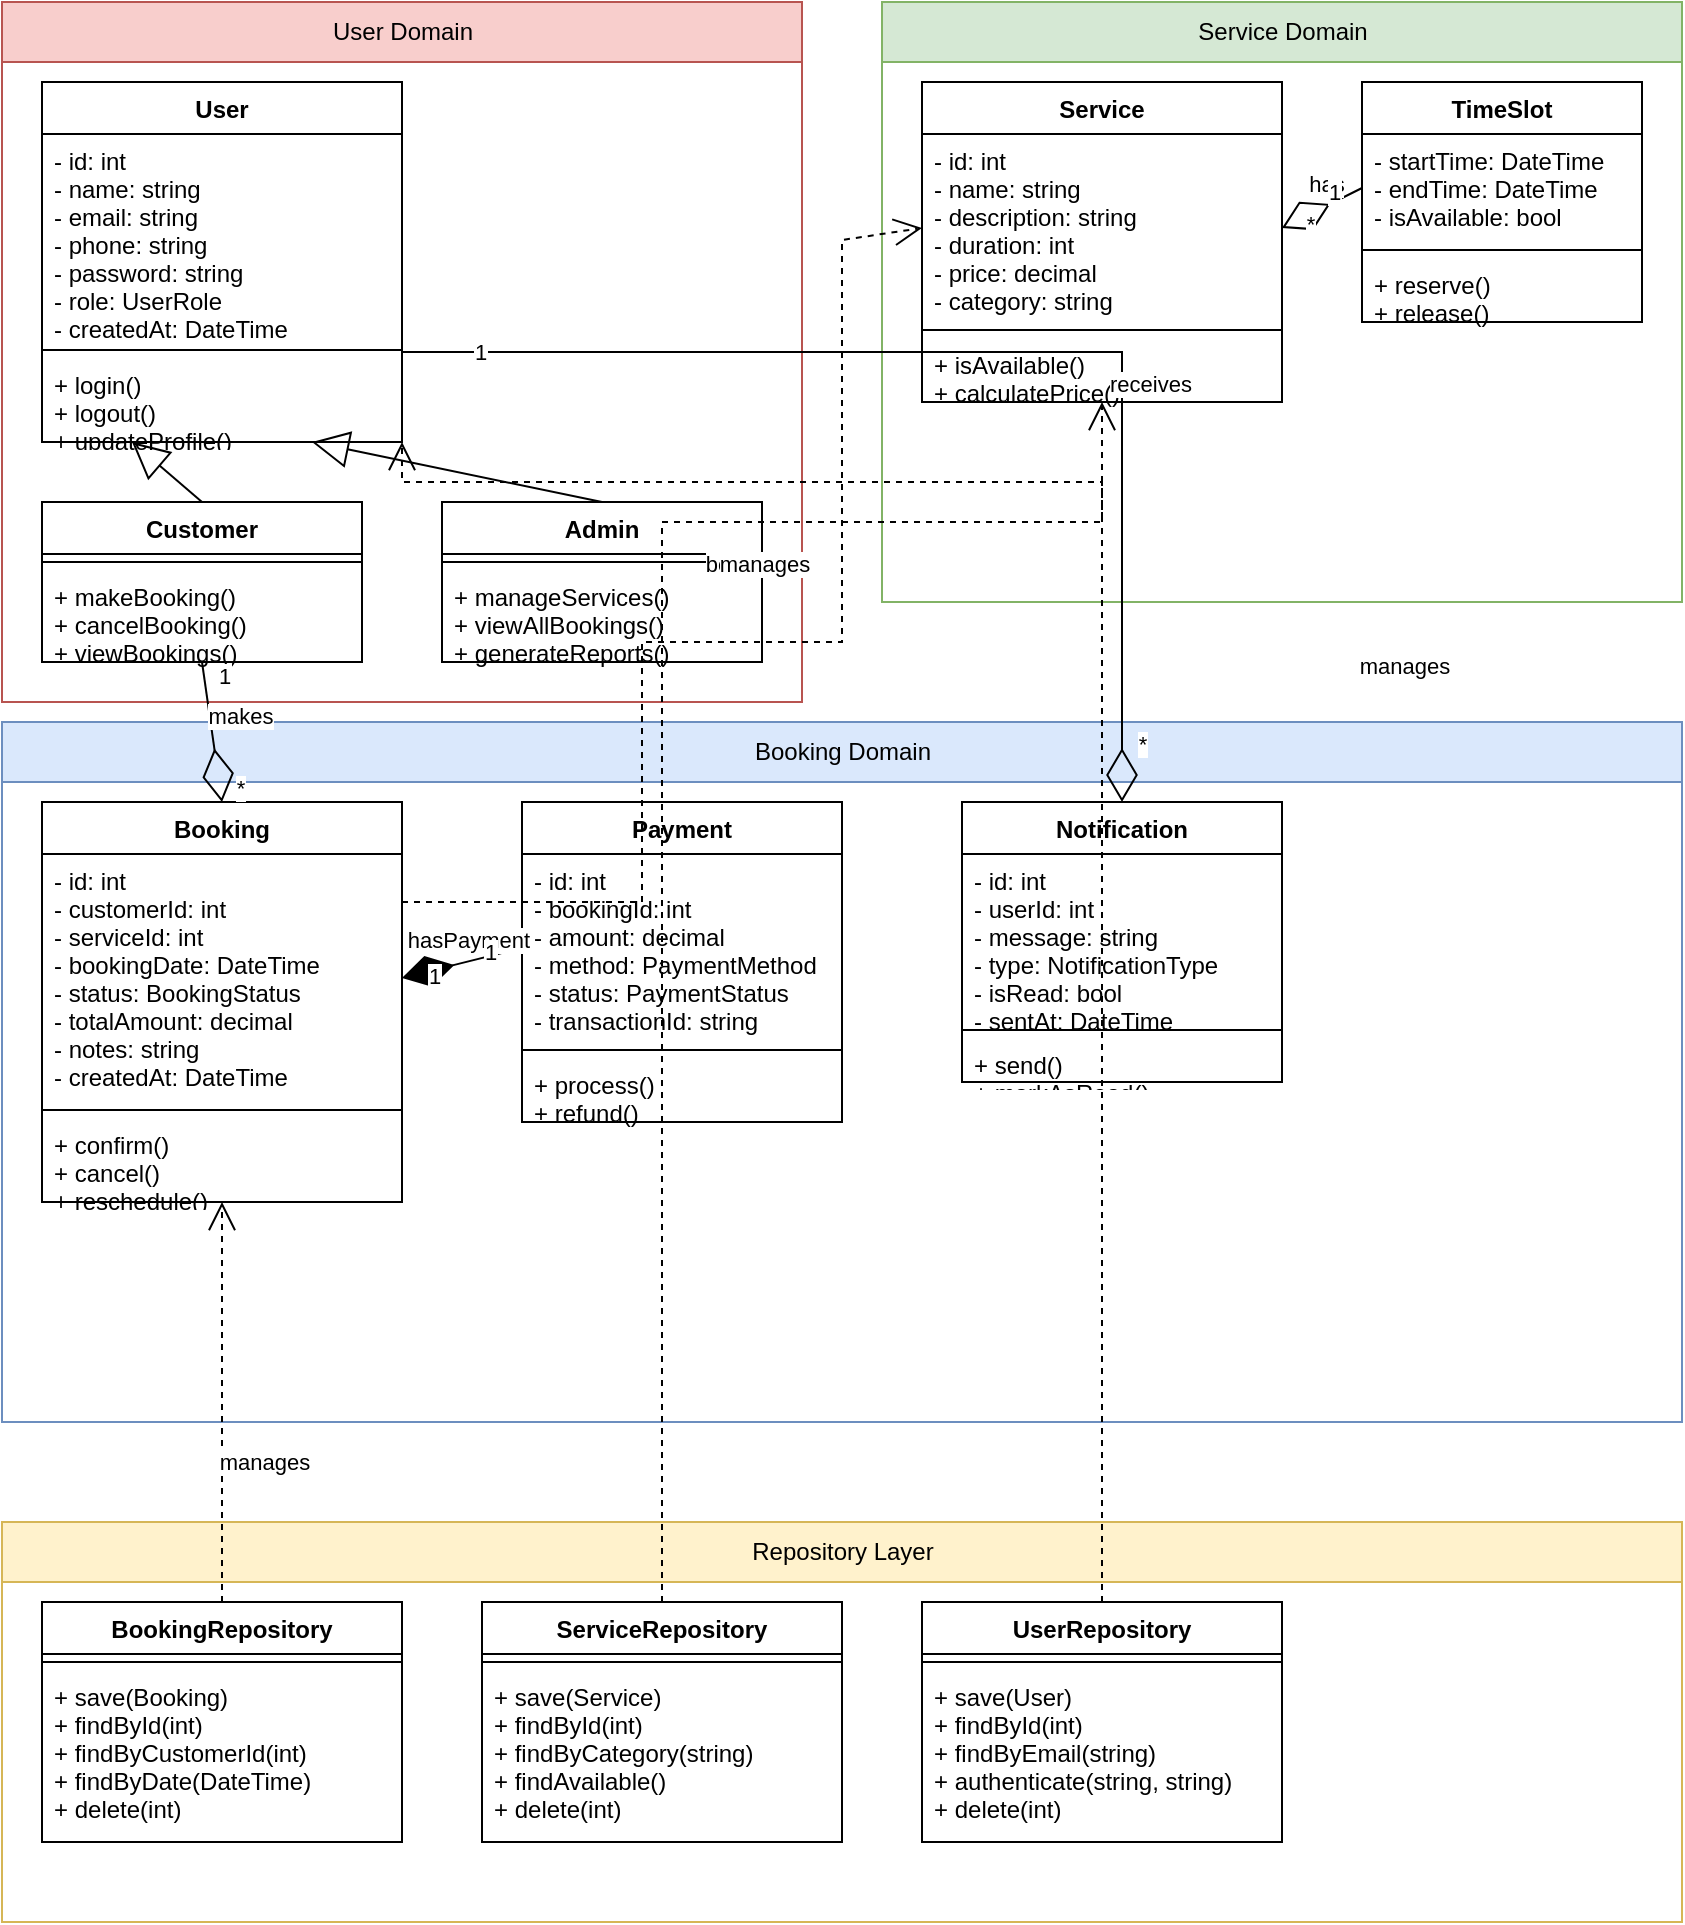 <mxfile version="27.0.5">
  <diagram id="booking-class-diagram" name="Booking System Class Diagram">
    <mxGraphModel dx="856" dy="561" grid="1" gridSize="10" guides="1" tooltips="1" connect="1" arrows="1" fold="1" page="1" pageScale="1" pageWidth="1400" pageHeight="1200" math="0" shadow="0">
      <root>
        <mxCell id="0" />
        <mxCell id="1" parent="0" />
        <mxCell id="section-user" value="User Domain" style="swimlane;fontStyle=0;childLayout=stackLayout;horizontal=1;startSize=30;horizontalStack=0;resizeParent=1;resizeParentMax=0;resizeLast=0;collapsible=1;marginBottom=0;html=1;fillColor=#f8cecc;strokeColor=#b85450;" parent="1" vertex="1">
          <mxGeometry x="40" y="40" width="400" height="350" as="geometry">
            <mxRectangle x="40" y="40" width="120" height="30" as="alternateBounds" />
          </mxGeometry>
        </mxCell>
        <mxCell id="class-user" value="User" style="swimlane;fontStyle=1;align=center;verticalAlign=top;childLayout=stackLayout;horizontal=1;startSize=26;horizontalStack=0;resizeParent=1;resizeParentMax=0;resizeLast=0;collapsible=1;marginBottom=0;" parent="1" vertex="1">
          <mxGeometry x="60" y="80" width="180" height="180" as="geometry" />
        </mxCell>
        <mxCell id="user-attr" value="- id: int&#xa;- name: string&#xa;- email: string&#xa;- phone: string&#xa;- password: string&#xa;- role: UserRole&#xa;- createdAt: DateTime" style="text;strokeColor=none;fillColor=none;align=left;verticalAlign=top;spacingLeft=4;spacingRight=4;overflow=hidden;rotatable=0;points=[[0,0.5],[1,0.5]];portConstraint=eastwest;" parent="class-user" vertex="1">
          <mxGeometry y="26" width="180" height="104" as="geometry" />
        </mxCell>
        <mxCell id="user-line" value="" style="line;strokeWidth=1;fillColor=none;align=left;verticalAlign=middle;spacingTop=-1;spacingLeft=3;spacingRight=3;rotatable=0;labelPosition=right;points=[];portConstraint=eastwest;strokeColor=inherit;" parent="class-user" vertex="1">
          <mxGeometry y="130" width="180" height="8" as="geometry" />
        </mxCell>
        <mxCell id="user-methods" value="+ login()&#xa;+ logout()&#xa;+ updateProfile()" style="text;strokeColor=none;fillColor=none;align=left;verticalAlign=top;spacingLeft=4;spacingRight=4;overflow=hidden;rotatable=0;points=[[0,0.5],[1,0.5]];portConstraint=eastwest;" parent="class-user" vertex="1">
          <mxGeometry y="138" width="180" height="42" as="geometry" />
        </mxCell>
        <mxCell id="class-customer" value="Customer" style="swimlane;fontStyle=1;align=center;verticalAlign=top;childLayout=stackLayout;horizontal=1;startSize=26;horizontalStack=0;resizeParent=1;resizeParentMax=0;resizeLast=0;collapsible=1;marginBottom=0;" parent="1" vertex="1">
          <mxGeometry x="60" y="290" width="160" height="80" as="geometry" />
        </mxCell>
        <mxCell id="customer-line" value="" style="line;strokeWidth=1;fillColor=none;align=left;verticalAlign=middle;spacingTop=-1;spacingLeft=3;spacingRight=3;rotatable=0;labelPosition=right;points=[];portConstraint=eastwest;strokeColor=inherit;" parent="class-customer" vertex="1">
          <mxGeometry y="26" width="160" height="8" as="geometry" />
        </mxCell>
        <mxCell id="customer-methods" value="+ makeBooking()&#xa;+ cancelBooking()&#xa;+ viewBookings()" style="text;strokeColor=none;fillColor=none;align=left;verticalAlign=top;spacingLeft=4;spacingRight=4;overflow=hidden;rotatable=0;points=[[0,0.5],[1,0.5]];portConstraint=eastwest;" parent="class-customer" vertex="1">
          <mxGeometry y="34" width="160" height="46" as="geometry" />
        </mxCell>
        <mxCell id="class-admin" value="Admin" style="swimlane;fontStyle=1;align=center;verticalAlign=top;childLayout=stackLayout;horizontal=1;startSize=26;horizontalStack=0;resizeParent=1;resizeParentMax=0;resizeLast=0;collapsible=1;marginBottom=0;" parent="1" vertex="1">
          <mxGeometry x="260" y="290" width="160" height="80" as="geometry" />
        </mxCell>
        <mxCell id="admin-line" value="" style="line;strokeWidth=1;fillColor=none;align=left;verticalAlign=middle;spacingTop=-1;spacingLeft=3;spacingRight=3;rotatable=0;labelPosition=right;points=[];portConstraint=eastwest;strokeColor=inherit;" parent="class-admin" vertex="1">
          <mxGeometry y="26" width="160" height="8" as="geometry" />
        </mxCell>
        <mxCell id="admin-methods" value="+ manageServices()&#xa;+ viewAllBookings()&#xa;+ generateReports()" style="text;strokeColor=none;fillColor=none;align=left;verticalAlign=top;spacingLeft=4;spacingRight=4;overflow=hidden;rotatable=0;points=[[0,0.5],[1,0.5]];portConstraint=eastwest;" parent="class-admin" vertex="1">
          <mxGeometry y="34" width="160" height="46" as="geometry" />
        </mxCell>
        <mxCell id="section-service" value="Service Domain" style="swimlane;fontStyle=0;childLayout=stackLayout;horizontal=1;startSize=30;horizontalStack=0;resizeParent=1;resizeParentMax=0;resizeLast=0;collapsible=1;marginBottom=0;html=1;fillColor=#d5e8d4;strokeColor=#82b366;" parent="1" vertex="1">
          <mxGeometry x="480" y="40" width="400" height="300" as="geometry">
            <mxRectangle x="480" y="40" width="120" height="30" as="alternateBounds" />
          </mxGeometry>
        </mxCell>
        <mxCell id="class-service" value="Service" style="swimlane;fontStyle=1;align=center;verticalAlign=top;childLayout=stackLayout;horizontal=1;startSize=26;horizontalStack=0;resizeParent=1;resizeParentMax=0;resizeLast=0;collapsible=1;marginBottom=0;" parent="1" vertex="1">
          <mxGeometry x="500" y="80" width="180" height="160" as="geometry" />
        </mxCell>
        <mxCell id="service-attr" value="- id: int&#xa;- name: string&#xa;- description: string&#xa;- duration: int&#xa;- price: decimal&#xa;- category: string" style="text;strokeColor=none;fillColor=none;align=left;verticalAlign=top;spacingLeft=4;spacingRight=4;overflow=hidden;rotatable=0;points=[[0,0.5],[1,0.5]];portConstraint=eastwest;" parent="class-service" vertex="1">
          <mxGeometry y="26" width="180" height="94" as="geometry" />
        </mxCell>
        <mxCell id="service-line" value="" style="line;strokeWidth=1;fillColor=none;align=left;verticalAlign=middle;spacingTop=-1;spacingLeft=3;spacingRight=3;rotatable=0;labelPosition=right;points=[];portConstraint=eastwest;strokeColor=inherit;" parent="class-service" vertex="1">
          <mxGeometry y="120" width="180" height="8" as="geometry" />
        </mxCell>
        <mxCell id="service-methods" value="+ isAvailable()&#xa;+ calculatePrice()" style="text;strokeColor=none;fillColor=none;align=left;verticalAlign=top;spacingLeft=4;spacingRight=4;overflow=hidden;rotatable=0;points=[[0,0.5],[1,0.5]];portConstraint=eastwest;" parent="class-service" vertex="1">
          <mxGeometry y="128" width="180" height="32" as="geometry" />
        </mxCell>
        <mxCell id="class-timeslot" value="TimeSlot" style="swimlane;fontStyle=1;align=center;verticalAlign=top;childLayout=stackLayout;horizontal=1;startSize=26;horizontalStack=0;resizeParent=1;resizeParentMax=0;resizeLast=0;collapsible=1;marginBottom=0;" parent="1" vertex="1">
          <mxGeometry x="720" y="80" width="140" height="120" as="geometry" />
        </mxCell>
        <mxCell id="timeslot-attr" value="- startTime: DateTime&#xa;- endTime: DateTime&#xa;- isAvailable: bool" style="text;strokeColor=none;fillColor=none;align=left;verticalAlign=top;spacingLeft=4;spacingRight=4;overflow=hidden;rotatable=0;points=[[0,0.5],[1,0.5]];portConstraint=eastwest;" parent="class-timeslot" vertex="1">
          <mxGeometry y="26" width="140" height="54" as="geometry" />
        </mxCell>
        <mxCell id="timeslot-line" value="" style="line;strokeWidth=1;fillColor=none;align=left;verticalAlign=middle;spacingTop=-1;spacingLeft=3;spacingRight=3;rotatable=0;labelPosition=right;points=[];portConstraint=eastwest;strokeColor=inherit;" parent="class-timeslot" vertex="1">
          <mxGeometry y="80" width="140" height="8" as="geometry" />
        </mxCell>
        <mxCell id="timeslot-methods" value="+ reserve()&#xa;+ release()" style="text;strokeColor=none;fillColor=none;align=left;verticalAlign=top;spacingLeft=4;spacingRight=4;overflow=hidden;rotatable=0;points=[[0,0.5],[1,0.5]];portConstraint=eastwest;" parent="class-timeslot" vertex="1">
          <mxGeometry y="88" width="140" height="32" as="geometry" />
        </mxCell>
        <mxCell id="section-booking" value="Booking Domain" style="swimlane;fontStyle=0;childLayout=stackLayout;horizontal=1;startSize=30;horizontalStack=0;resizeParent=1;resizeParentMax=0;resizeLast=0;collapsible=1;marginBottom=0;html=1;fillColor=#dae8fc;strokeColor=#6c8ebf;" parent="1" vertex="1">
          <mxGeometry x="40" y="400" width="840" height="350" as="geometry">
            <mxRectangle x="40" y="400" width="120" height="30" as="alternateBounds" />
          </mxGeometry>
        </mxCell>
        <mxCell id="class-booking" value="Booking" style="swimlane;fontStyle=1;align=center;verticalAlign=top;childLayout=stackLayout;horizontal=1;startSize=26;horizontalStack=0;resizeParent=1;resizeParentMax=0;resizeLast=0;collapsible=1;marginBottom=0;" parent="1" vertex="1">
          <mxGeometry x="60" y="440" width="180" height="200" as="geometry" />
        </mxCell>
        <mxCell id="booking-attr" value="- id: int&#xa;- customerId: int&#xa;- serviceId: int&#xa;- bookingDate: DateTime&#xa;- status: BookingStatus&#xa;- totalAmount: decimal&#xa;- notes: string&#xa;- createdAt: DateTime" style="text;strokeColor=none;fillColor=none;align=left;verticalAlign=top;spacingLeft=4;spacingRight=4;overflow=hidden;rotatable=0;points=[[0,0.5],[1,0.5]];portConstraint=eastwest;" parent="class-booking" vertex="1">
          <mxGeometry y="26" width="180" height="124" as="geometry" />
        </mxCell>
        <mxCell id="booking-line" value="" style="line;strokeWidth=1;fillColor=none;align=left;verticalAlign=middle;spacingTop=-1;spacingLeft=3;spacingRight=3;rotatable=0;labelPosition=right;points=[];portConstraint=eastwest;strokeColor=inherit;" parent="class-booking" vertex="1">
          <mxGeometry y="150" width="180" height="8" as="geometry" />
        </mxCell>
        <mxCell id="booking-methods" value="+ confirm()&#xa;+ cancel()&#xa;+ reschedule()" style="text;strokeColor=none;fillColor=none;align=left;verticalAlign=top;spacingLeft=4;spacingRight=4;overflow=hidden;rotatable=0;points=[[0,0.5],[1,0.5]];portConstraint=eastwest;" parent="class-booking" vertex="1">
          <mxGeometry y="158" width="180" height="42" as="geometry" />
        </mxCell>
        <mxCell id="class-payment" value="Payment" style="swimlane;fontStyle=1;align=center;verticalAlign=top;childLayout=stackLayout;horizontal=1;startSize=26;horizontalStack=0;resizeParent=1;resizeParentMax=0;resizeLast=0;collapsible=1;marginBottom=0;" parent="1" vertex="1">
          <mxGeometry x="300" y="440" width="160" height="160" as="geometry" />
        </mxCell>
        <mxCell id="payment-attr" value="- id: int&#xa;- bookingId: int&#xa;- amount: decimal&#xa;- method: PaymentMethod&#xa;- status: PaymentStatus&#xa;- transactionId: string" style="text;strokeColor=none;fillColor=none;align=left;verticalAlign=top;spacingLeft=4;spacingRight=4;overflow=hidden;rotatable=0;points=[[0,0.5],[1,0.5]];portConstraint=eastwest;" parent="class-payment" vertex="1">
          <mxGeometry y="26" width="160" height="94" as="geometry" />
        </mxCell>
        <mxCell id="payment-line" value="" style="line;strokeWidth=1;fillColor=none;align=left;verticalAlign=middle;spacingTop=-1;spacingLeft=3;spacingRight=3;rotatable=0;labelPosition=right;points=[];portConstraint=eastwest;strokeColor=inherit;" parent="class-payment" vertex="1">
          <mxGeometry y="120" width="160" height="8" as="geometry" />
        </mxCell>
        <mxCell id="payment-methods" value="+ process()&#xa;+ refund()" style="text;strokeColor=none;fillColor=none;align=left;verticalAlign=top;spacingLeft=4;spacingRight=4;overflow=hidden;rotatable=0;points=[[0,0.5],[1,0.5]];portConstraint=eastwest;" parent="class-payment" vertex="1">
          <mxGeometry y="128" width="160" height="32" as="geometry" />
        </mxCell>
        <mxCell id="class-notification" value="Notification" style="swimlane;fontStyle=1;align=center;verticalAlign=top;childLayout=stackLayout;horizontal=1;startSize=26;horizontalStack=0;resizeParent=1;resizeParentMax=0;resizeLast=0;collapsible=1;marginBottom=0;" parent="1" vertex="1">
          <mxGeometry x="520" y="440" width="160" height="140" as="geometry" />
        </mxCell>
        <mxCell id="notification-attr" value="- id: int&#xa;- userId: int&#xa;- message: string&#xa;- type: NotificationType&#xa;- isRead: bool&#xa;- sentAt: DateTime" style="text;strokeColor=none;fillColor=none;align=left;verticalAlign=top;spacingLeft=4;spacingRight=4;overflow=hidden;rotatable=0;points=[[0,0.5],[1,0.5]];portConstraint=eastwest;" parent="class-notification" vertex="1">
          <mxGeometry y="26" width="160" height="84" as="geometry" />
        </mxCell>
        <mxCell id="notification-line" value="" style="line;strokeWidth=1;fillColor=none;align=left;verticalAlign=middle;spacingTop=-1;spacingLeft=3;spacingRight=3;rotatable=0;labelPosition=right;points=[];portConstraint=eastwest;strokeColor=inherit;" parent="class-notification" vertex="1">
          <mxGeometry y="110" width="160" height="8" as="geometry" />
        </mxCell>
        <mxCell id="notification-methods" value="+ send()&#xa;+ markAsRead()" style="text;strokeColor=none;fillColor=none;align=left;verticalAlign=top;spacingLeft=4;spacingRight=4;overflow=hidden;rotatable=0;points=[[0,0.5],[1,0.5]];portConstraint=eastwest;" parent="class-notification" vertex="1">
          <mxGeometry y="118" width="160" height="22" as="geometry" />
        </mxCell>
        <mxCell id="section-repository" value="Repository Layer" style="swimlane;fontStyle=0;childLayout=stackLayout;horizontal=1;startSize=30;horizontalStack=0;resizeParent=1;resizeParentMax=0;resizeLast=0;collapsible=1;marginBottom=0;html=1;fillColor=#fff2cc;strokeColor=#d6b656;" parent="1" vertex="1">
          <mxGeometry x="40" y="800" width="840" height="200" as="geometry">
            <mxRectangle x="40" y="800" width="140" height="30" as="alternateBounds" />
          </mxGeometry>
        </mxCell>
        <mxCell id="class-booking-repo" value="BookingRepository" style="swimlane;fontStyle=1;align=center;verticalAlign=top;childLayout=stackLayout;horizontal=1;startSize=26;horizontalStack=0;resizeParent=1;resizeParentMax=0;resizeLast=0;collapsible=1;marginBottom=0;" parent="1" vertex="1">
          <mxGeometry x="60" y="840" width="180" height="120" as="geometry" />
        </mxCell>
        <mxCell id="booking-repo-line" value="" style="line;strokeWidth=1;fillColor=none;align=left;verticalAlign=middle;spacingTop=-1;spacingLeft=3;spacingRight=3;rotatable=0;labelPosition=right;points=[];portConstraint=eastwest;strokeColor=inherit;" parent="class-booking-repo" vertex="1">
          <mxGeometry y="26" width="180" height="8" as="geometry" />
        </mxCell>
        <mxCell id="booking-repo-methods" value="+ save(Booking)&#xa;+ findById(int)&#xa;+ findByCustomerId(int)&#xa;+ findByDate(DateTime)&#xa;+ delete(int)" style="text;strokeColor=none;fillColor=none;align=left;verticalAlign=top;spacingLeft=4;spacingRight=4;overflow=hidden;rotatable=0;points=[[0,0.5],[1,0.5]];portConstraint=eastwest;" parent="class-booking-repo" vertex="1">
          <mxGeometry y="34" width="180" height="86" as="geometry" />
        </mxCell>
        <mxCell id="class-service-repo" value="ServiceRepository" style="swimlane;fontStyle=1;align=center;verticalAlign=top;childLayout=stackLayout;horizontal=1;startSize=26;horizontalStack=0;resizeParent=1;resizeParentMax=0;resizeLast=0;collapsible=1;marginBottom=0;" parent="1" vertex="1">
          <mxGeometry x="280" y="840" width="180" height="120" as="geometry" />
        </mxCell>
        <mxCell id="service-repo-line" value="" style="line;strokeWidth=1;fillColor=none;align=left;verticalAlign=middle;spacingTop=-1;spacingLeft=3;spacingRight=3;rotatable=0;labelPosition=right;points=[];portConstraint=eastwest;strokeColor=inherit;" parent="class-service-repo" vertex="1">
          <mxGeometry y="26" width="180" height="8" as="geometry" />
        </mxCell>
        <mxCell id="service-repo-methods" value="+ save(Service)&#xa;+ findById(int)&#xa;+ findByCategory(string)&#xa;+ findAvailable()&#xa;+ delete(int)" style="text;strokeColor=none;fillColor=none;align=left;verticalAlign=top;spacingLeft=4;spacingRight=4;overflow=hidden;rotatable=0;points=[[0,0.5],[1,0.5]];portConstraint=eastwest;" parent="class-service-repo" vertex="1">
          <mxGeometry y="34" width="180" height="86" as="geometry" />
        </mxCell>
        <mxCell id="class-user-repo" value="UserRepository" style="swimlane;fontStyle=1;align=center;verticalAlign=top;childLayout=stackLayout;horizontal=1;startSize=26;horizontalStack=0;resizeParent=1;resizeParentMax=0;resizeLast=0;collapsible=1;marginBottom=0;" parent="1" vertex="1">
          <mxGeometry x="500" y="840" width="180" height="120" as="geometry" />
        </mxCell>
        <mxCell id="user-repo-line" value="" style="line;strokeWidth=1;fillColor=none;align=left;verticalAlign=middle;spacingTop=-1;spacingLeft=3;spacingRight=3;rotatable=0;labelPosition=right;points=[];portConstraint=eastwest;strokeColor=inherit;" parent="class-user-repo" vertex="1">
          <mxGeometry y="26" width="180" height="8" as="geometry" />
        </mxCell>
        <mxCell id="user-repo-methods" value="+ save(User)&#xa;+ findById(int)&#xa;+ findByEmail(string)&#xa;+ authenticate(string, string)&#xa;+ delete(int)" style="text;strokeColor=none;fillColor=none;align=left;verticalAlign=top;spacingLeft=4;spacingRight=4;overflow=hidden;rotatable=0;points=[[0,0.5],[1,0.5]];portConstraint=eastwest;" parent="class-user-repo" vertex="1">
          <mxGeometry y="34" width="180" height="86" as="geometry" />
        </mxCell>
        <mxCell id="user-customer-rel" value="" style="endArrow=block;endSize=16;endFill=0;html=1;rounded=0;exitX=0.5;exitY=0;exitDx=0;exitDy=0;entryX=0.25;entryY=1;entryDx=0;entryDy=0;" parent="1" source="class-customer" target="class-user" edge="1">
          <mxGeometry width="160" relative="1" as="geometry">
            <mxPoint x="140" y="280" as="sourcePoint" />
            <mxPoint x="140" y="260" as="targetPoint" />
          </mxGeometry>
        </mxCell>
        <mxCell id="user-admin-rel" value="" style="endArrow=block;endSize=16;endFill=0;html=1;rounded=0;exitX=0.5;exitY=0;exitDx=0;exitDy=0;entryX=0.75;entryY=1;entryDx=0;entryDy=0;" parent="1" source="class-admin" target="class-user" edge="1">
          <mxGeometry width="160" relative="1" as="geometry">
            <mxPoint x="340" y="280" as="sourcePoint" />
            <mxPoint x="200" y="260" as="targetPoint" />
          </mxGeometry>
        </mxCell>
        <mxCell id="service-timeslot-rel" value="" style="endArrow=diamondThin;endFill=0;endSize=24;html=1;rounded=0;exitX=0;exitY=0.5;exitDx=0;exitDy=0;entryX=1;entryY=0.5;entryDx=0;entryDy=0;" parent="1" source="timeslot-attr" target="service-attr" edge="1">
          <mxGeometry width="160" relative="1" as="geometry">
            <mxPoint x="700" y="130" as="sourcePoint" />
            <mxPoint x="680" y="130" as="targetPoint" />
          </mxGeometry>
        </mxCell>
        <mxCell id="service-timeslot-label" value="has" style="edgeLabel;html=1;align=center;verticalAlign=middle;resizable=0;points=[];" parent="service-timeslot-rel" vertex="1" connectable="0">
          <mxGeometry x="-0.1" y="-1" relative="1" as="geometry">
            <mxPoint y="-10" as="offset" />
          </mxGeometry>
        </mxCell>
        <mxCell id="service-timeslot-card1" value="1" style="edgeLabel;html=1;align=center;verticalAlign=middle;resizable=0;points=[];" parent="service-timeslot-rel" vertex="1" connectable="0">
          <mxGeometry x="-0.8" relative="1" as="geometry">
            <mxPoint x="-10" as="offset" />
          </mxGeometry>
        </mxCell>
        <mxCell id="service-timeslot-card2" value="*" style="edgeLabel;html=1;align=center;verticalAlign=middle;resizable=0;points=[];" parent="service-timeslot-rel" vertex="1" connectable="0">
          <mxGeometry x="0.8" relative="1" as="geometry">
            <mxPoint x="10" as="offset" />
          </mxGeometry>
        </mxCell>
        <mxCell id="customer-booking-rel" value="" style="endArrow=diamondThin;endFill=0;endSize=24;html=1;rounded=0;exitX=0.5;exitY=1;exitDx=0;exitDy=0;entryX=0.5;entryY=0;entryDx=0;entryDy=0;" parent="1" source="class-customer" target="class-booking" edge="1">
          <mxGeometry width="160" relative="1" as="geometry">
            <mxPoint x="140" y="380" as="sourcePoint" />
            <mxPoint x="150" y="430" as="targetPoint" />
          </mxGeometry>
        </mxCell>
        <mxCell id="customer-booking-label" value="makes" style="edgeLabel;html=1;align=center;verticalAlign=middle;resizable=0;points=[];" parent="customer-booking-rel" vertex="1" connectable="0">
          <mxGeometry x="-0.1" y="-1" relative="1" as="geometry">
            <mxPoint x="15" y="-5" as="offset" />
          </mxGeometry>
        </mxCell>
        <mxCell id="customer-booking-card1" value="1" style="edgeLabel;html=1;align=center;verticalAlign=middle;resizable=0;points=[];" parent="customer-booking-rel" vertex="1" connectable="0">
          <mxGeometry x="-0.8" relative="1" as="geometry">
            <mxPoint x="10" as="offset" />
          </mxGeometry>
        </mxCell>
        <mxCell id="customer-booking-card2" value="*" style="edgeLabel;html=1;align=center;verticalAlign=middle;resizable=0;points=[];" parent="customer-booking-rel" vertex="1" connectable="0">
          <mxGeometry x="0.8" relative="1" as="geometry">
            <mxPoint x="10" as="offset" />
          </mxGeometry>
        </mxCell>
        <mxCell id="booking-service-rel" value="" style="endArrow=open;endSize=12;dashed=1;html=1;rounded=0;exitX=1;exitY=0.25;exitDx=0;exitDy=0;entryX=0;entryY=0.5;entryDx=0;entryDy=0;" parent="1" source="class-booking" target="service-attr" edge="1">
          <mxGeometry width="160" relative="1" as="geometry">
            <mxPoint x="260" y="490" as="sourcePoint" />
            <mxPoint x="480" y="150" as="targetPoint" />
            <Array as="points">
              <mxPoint x="360" y="490" />
              <mxPoint x="360" y="360" />
              <mxPoint x="460" y="360" />
              <mxPoint x="460" y="159" />
            </Array>
          </mxGeometry>
        </mxCell>
        <mxCell id="booking-service-label" value="books" style="edgeLabel;html=1;align=center;verticalAlign=middle;resizable=0;points=[];" parent="booking-service-rel" vertex="1" connectable="0">
          <mxGeometry x="-0.1" y="-1" relative="1" as="geometry">
            <mxPoint x="30" y="-40" as="offset" />
          </mxGeometry>
        </mxCell>
        <mxCell id="booking-payment-rel" value="" style="endArrow=diamondThin;endFill=1;endSize=24;html=1;rounded=0;exitX=0;exitY=0.5;exitDx=0;exitDy=0;entryX=1;entryY=0.5;entryDx=0;entryDy=0;" parent="1" source="payment-attr" target="booking-attr" edge="1">
          <mxGeometry width="160" relative="1" as="geometry">
            <mxPoint x="290" y="520" as="sourcePoint" />
            <mxPoint x="250" y="520" as="targetPoint" />
          </mxGeometry>
        </mxCell>
        <mxCell id="booking-payment-label" value="hasPayment" style="edgeLabel;html=1;align=center;verticalAlign=middle;resizable=0;points=[];" parent="booking-payment-rel" vertex="1" connectable="0">
          <mxGeometry x="-0.1" y="-1" relative="1" as="geometry">
            <mxPoint y="-10" as="offset" />
          </mxGeometry>
        </mxCell>
        <mxCell id="booking-payment-card1" value="1" style="edgeLabel;html=1;align=center;verticalAlign=middle;resizable=0;points=[];" parent="booking-payment-rel" vertex="1" connectable="0">
          <mxGeometry x="-0.8" relative="1" as="geometry">
            <mxPoint x="-10" as="offset" />
          </mxGeometry>
        </mxCell>
        <mxCell id="booking-payment-card2" value="1" style="edgeLabel;html=1;align=center;verticalAlign=middle;resizable=0;points=[];" parent="booking-payment-rel" vertex="1" connectable="0">
          <mxGeometry x="0.8" relative="1" as="geometry">
            <mxPoint x="10" as="offset" />
          </mxGeometry>
        </mxCell>
        <mxCell id="user-notification-rel" value="" style="endArrow=diamondThin;endFill=0;endSize=24;html=1;rounded=0;exitX=1;exitY=0.75;exitDx=0;exitDy=0;entryX=0.5;entryY=0;entryDx=0;entryDy=0;" parent="1" source="class-user" target="class-notification" edge="1">
          <mxGeometry width="160" relative="1" as="geometry">
            <mxPoint x="250" y="215" as="sourcePoint" />
            <mxPoint x="600" y="430" as="targetPoint" />
            <Array as="points">
              <mxPoint x="600" y="215" />
            </Array>
          </mxGeometry>
        </mxCell>
        <mxCell id="user-notification-label" value="receives" style="edgeLabel;html=1;align=center;verticalAlign=middle;resizable=0;points=[];" parent="user-notification-rel" vertex="1" connectable="0">
          <mxGeometry x="0.3" y="-1" relative="1" as="geometry">
            <mxPoint x="15" y="-5" as="offset" />
          </mxGeometry>
        </mxCell>
        <mxCell id="user-notification-card1" value="1" style="edgeLabel;html=1;align=center;verticalAlign=middle;resizable=0;points=[];" parent="user-notification-rel" vertex="1" connectable="0">
          <mxGeometry x="-0.9" relative="1" as="geometry">
            <mxPoint x="10" as="offset" />
          </mxGeometry>
        </mxCell>
        <mxCell id="user-notification-card2" value="*" style="edgeLabel;html=1;align=center;verticalAlign=middle;resizable=0;points=[];" parent="user-notification-rel" vertex="1" connectable="0">
          <mxGeometry x="0.9" relative="1" as="geometry">
            <mxPoint x="10" as="offset" />
          </mxGeometry>
        </mxCell>
        <mxCell id="booking-repo-rel" value="" style="endArrow=open;endSize=12;dashed=1;html=1;rounded=0;exitX=0.5;exitY=0;exitDx=0;exitDy=0;entryX=0.5;entryY=1;entryDx=0;entryDy=0;" parent="1" source="class-booking-repo" target="class-booking" edge="1">
          <mxGeometry width="160" relative="1" as="geometry">
            <mxPoint x="150" y="830" as="sourcePoint" />
            <mxPoint x="150" y="650" as="targetPoint" />
          </mxGeometry>
        </mxCell>
        <mxCell id="booking-repo-label" value="manages" style="edgeLabel;html=1;align=center;verticalAlign=middle;resizable=0;points=[];" parent="booking-repo-rel" vertex="1" connectable="0">
          <mxGeometry x="-0.1" y="-1" relative="1" as="geometry">
            <mxPoint x="20" y="20" as="offset" />
          </mxGeometry>
        </mxCell>
        <mxCell id="service-repo-rel" value="" style="endArrow=open;endSize=12;dashed=1;html=1;rounded=0;exitX=0.5;exitY=0;exitDx=0;exitDy=0;entryX=0.5;entryY=1;entryDx=0;entryDy=0;" parent="1" source="class-service-repo" target="class-service" edge="1">
          <mxGeometry width="160" relative="1" as="geometry">
            <mxPoint x="370" y="830" as="sourcePoint" />
            <mxPoint x="590" y="250" as="targetPoint" />
            <Array as="points">
              <mxPoint x="370" y="300" />
              <mxPoint x="590" y="300" />
            </Array>
          </mxGeometry>
        </mxCell>
        <mxCell id="service-repo-label" value="manages" style="edgeLabel;html=1;align=center;verticalAlign=middle;resizable=0;points=[];" parent="service-repo-rel" vertex="1" connectable="0">
          <mxGeometry x="-0.1" y="-1" relative="1" as="geometry">
            <mxPoint x="50" y="-150" as="offset" />
          </mxGeometry>
        </mxCell>
        <mxCell id="user-repo-rel" value="" style="endArrow=open;endSize=12;dashed=1;html=1;rounded=0;exitX=0.5;exitY=0;exitDx=0;exitDy=0;entryX=1;entryY=1;entryDx=0;entryDy=0;" parent="1" source="class-user-repo" target="class-user" edge="1">
          <mxGeometry width="160" relative="1" as="geometry">
            <mxPoint x="590" y="830" as="sourcePoint" />
            <mxPoint x="240" y="260" as="targetPoint" />
            <Array as="points">
              <mxPoint x="590" y="700" />
              <mxPoint x="590" y="280" />
              <mxPoint x="240" y="280" />
            </Array>
          </mxGeometry>
        </mxCell>
        <mxCell id="user-repo-label" value="manages" style="edgeLabel;html=1;align=center;verticalAlign=middle;resizable=0;points=[];" parent="user-repo-rel" vertex="1" connectable="0">
          <mxGeometry x="-0.1" y="-1" relative="1" as="geometry">
            <mxPoint x="150" y="-50" as="offset" />
          </mxGeometry>
        </mxCell>
      </root>
    </mxGraphModel>
  </diagram>
</mxfile>
